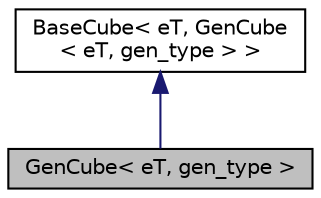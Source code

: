 digraph "GenCube&lt; eT, gen_type &gt;"
{
  edge [fontname="Helvetica",fontsize="10",labelfontname="Helvetica",labelfontsize="10"];
  node [fontname="Helvetica",fontsize="10",shape=record];
  Node1 [label="GenCube\< eT, gen_type \>",height=0.2,width=0.4,color="black", fillcolor="grey75", style="filled" fontcolor="black"];
  Node2 -> Node1 [dir="back",color="midnightblue",fontsize="10",style="solid",fontname="Helvetica"];
  Node2 [label="BaseCube\< eT, GenCube\l\< eT, gen_type \> \>",height=0.2,width=0.4,color="black", fillcolor="white", style="filled",URL="$struct_base_cube.html"];
}
